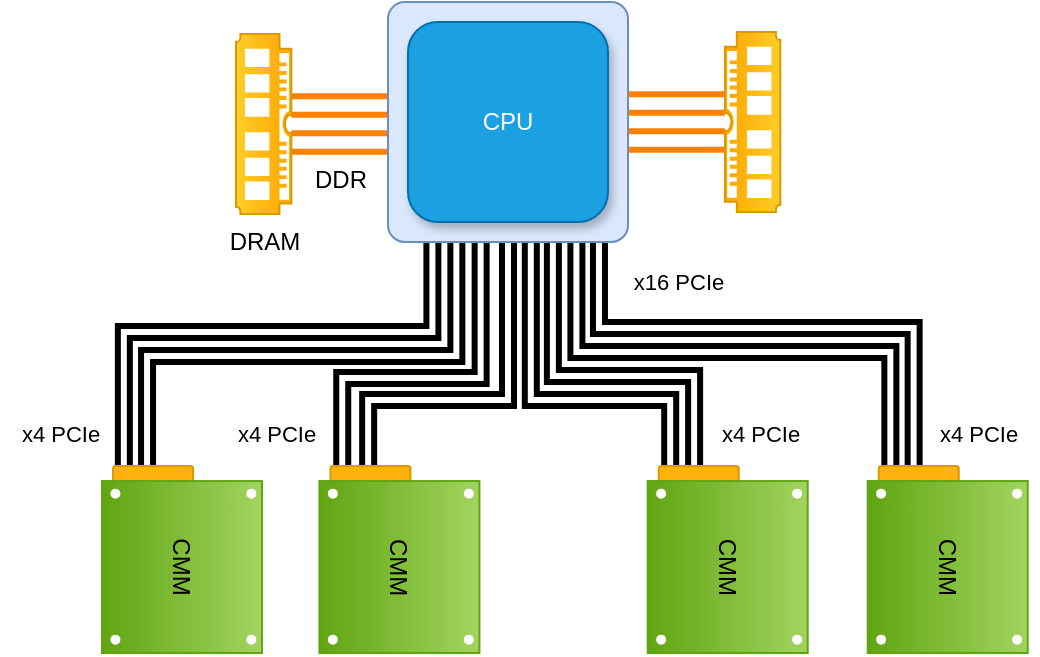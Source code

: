 <mxfile version="24.2.2" type="github">
  <diagram name="Page-1" id="vOVjw2sUqs3pXkwtSUeu">
    <mxGraphModel dx="1209" dy="807" grid="1" gridSize="10" guides="1" tooltips="1" connect="1" arrows="1" fold="1" page="1" pageScale="1" pageWidth="850" pageHeight="1100" math="0" shadow="0">
      <root>
        <mxCell id="0" />
        <mxCell id="1" parent="0" />
        <mxCell id="9PL6Qru1FU8mZOhrc3cB-1" value="" style="shape=link;html=1;rounded=0;entryX=0.283;entryY=1.004;entryDx=0;entryDy=0;entryPerimeter=0;exitX=0.575;exitY=0.98;exitDx=0;exitDy=0;exitPerimeter=0;strokeWidth=3;edgeStyle=elbowEdgeStyle;elbow=vertical;width=4;arcSize=20;" parent="1" source="9PL6Qru1FU8mZOhrc3cB-24" edge="1">
          <mxGeometry width="100" relative="1" as="geometry">
            <mxPoint x="237.001" y="400.415" as="sourcePoint" />
            <mxPoint x="394.18" y="290.48" as="targetPoint" />
            <Array as="points">
              <mxPoint x="316" y="347" />
            </Array>
          </mxGeometry>
        </mxCell>
        <mxCell id="9PL6Qru1FU8mZOhrc3cB-2" value="" style="shape=link;html=1;rounded=0;entryX=0.185;entryY=0.986;entryDx=0;entryDy=0;entryPerimeter=0;exitX=0.865;exitY=0.965;exitDx=0;exitDy=0;exitPerimeter=0;strokeWidth=3;edgeStyle=elbowEdgeStyle;elbow=vertical;width=4;arcSize=20;" parent="1" source="9PL6Qru1FU8mZOhrc3cB-24" target="9PL6Qru1FU8mZOhrc3cB-16" edge="1">
          <mxGeometry width="100" relative="1" as="geometry">
            <mxPoint x="350" y="355" as="sourcePoint" />
            <mxPoint x="450" y="355" as="targetPoint" />
            <Array as="points">
              <mxPoint x="300" y="335" />
            </Array>
          </mxGeometry>
        </mxCell>
        <mxCell id="9PL6Qru1FU8mZOhrc3cB-3" value="" style="shape=link;html=1;rounded=0;exitX=0.529;exitY=1.017;exitDx=0;exitDy=0;exitPerimeter=0;strokeWidth=3;edgeStyle=elbowEdgeStyle;elbow=vertical;width=4;arcSize=20;" parent="1" source="9PL6Qru1FU8mZOhrc3cB-31" edge="1">
          <mxGeometry width="100" relative="1" as="geometry">
            <mxPoint x="366.821" y="401.572" as="sourcePoint" />
            <mxPoint x="420" y="290" as="targetPoint" />
            <Array as="points">
              <mxPoint x="378" y="369" />
            </Array>
          </mxGeometry>
        </mxCell>
        <mxCell id="9PL6Qru1FU8mZOhrc3cB-4" value="" style="shape=link;html=1;rounded=0;entryX=0.386;entryY=1.003;entryDx=0;entryDy=0;entryPerimeter=0;exitX=0.853;exitY=1.024;exitDx=0;exitDy=0;exitPerimeter=0;strokeWidth=3;edgeStyle=elbowEdgeStyle;elbow=vertical;width=4;arcSize=20;" parent="1" source="9PL6Qru1FU8mZOhrc3cB-31" target="9PL6Qru1FU8mZOhrc3cB-16" edge="1">
          <mxGeometry width="100" relative="1" as="geometry">
            <mxPoint x="355.221" y="401.867" as="sourcePoint" />
            <mxPoint x="482" y="288" as="targetPoint" />
            <Array as="points">
              <mxPoint x="366" y="358" />
            </Array>
          </mxGeometry>
        </mxCell>
        <mxCell id="9PL6Qru1FU8mZOhrc3cB-5" value="" style="shape=link;html=1;rounded=0;strokeWidth=3;edgeStyle=elbowEdgeStyle;elbow=vertical;width=4;arcSize=20;entryX=0.687;entryY=1.002;entryDx=0;entryDy=0;entryPerimeter=0;exitX=0.558;exitY=1.022;exitDx=0;exitDy=0;exitPerimeter=0;" parent="1" source="9PL6Qru1FU8mZOhrc3cB-38" target="9PL6Qru1FU8mZOhrc3cB-16" edge="1">
          <mxGeometry width="100" relative="1" as="geometry">
            <mxPoint x="530" y="402" as="sourcePoint" />
            <mxPoint x="533" y="290" as="targetPoint" />
            <Array as="points">
              <mxPoint x="461" y="357" />
            </Array>
          </mxGeometry>
        </mxCell>
        <mxCell id="9PL6Qru1FU8mZOhrc3cB-6" value="" style="shape=link;html=1;rounded=0;entryX=0.595;entryY=1.001;entryDx=0;entryDy=0;entryPerimeter=0;exitX=0.857;exitY=1.002;exitDx=0;exitDy=0;strokeWidth=3;edgeStyle=elbowEdgeStyle;elbow=vertical;width=4;arcSize=20;exitPerimeter=0;" parent="1" source="9PL6Qru1FU8mZOhrc3cB-38" target="9PL6Qru1FU8mZOhrc3cB-16" edge="1">
          <mxGeometry width="100" relative="1" as="geometry">
            <mxPoint x="468" y="402" as="sourcePoint" />
            <mxPoint x="519" y="290" as="targetPoint" />
            <Array as="points">
              <mxPoint x="449" y="369" />
            </Array>
          </mxGeometry>
        </mxCell>
        <mxCell id="9PL6Qru1FU8mZOhrc3cB-7" value="" style="shape=link;html=1;rounded=0;entryX=0.785;entryY=0.999;entryDx=0;entryDy=0;entryPerimeter=0;exitX=0.855;exitY=1.002;exitDx=0;exitDy=0;exitPerimeter=0;strokeWidth=3;edgeStyle=elbowEdgeStyle;elbow=vertical;width=4;arcSize=20;" parent="1" source="9PL6Qru1FU8mZOhrc3cB-45" target="9PL6Qru1FU8mZOhrc3cB-16" edge="1">
          <mxGeometry width="100" relative="1" as="geometry">
            <mxPoint x="569.78" y="403.68" as="sourcePoint" />
            <mxPoint x="706.78" y="289.68" as="targetPoint" />
            <Array as="points">
              <mxPoint x="510" y="345" />
            </Array>
          </mxGeometry>
        </mxCell>
        <mxCell id="9PL6Qru1FU8mZOhrc3cB-8" value="" style="shape=link;html=1;rounded=0;entryX=0.879;entryY=0.996;entryDx=0;entryDy=0;entryPerimeter=0;exitX=0.564;exitY=1.028;exitDx=0;exitDy=0;exitPerimeter=0;strokeWidth=3;edgeStyle=elbowEdgeStyle;elbow=vertical;width=4;arcSize=20;" parent="1" source="9PL6Qru1FU8mZOhrc3cB-45" target="9PL6Qru1FU8mZOhrc3cB-16" edge="1">
          <mxGeometry width="100" relative="1" as="geometry">
            <mxPoint x="581.78" y="403.68" as="sourcePoint" />
            <mxPoint x="718.96" y="292.16" as="targetPoint" />
            <Array as="points">
              <mxPoint x="524" y="333" />
            </Array>
          </mxGeometry>
        </mxCell>
        <mxCell id="9PL6Qru1FU8mZOhrc3cB-9" value="" style="group" parent="1" vertex="1" connectable="0">
          <mxGeometry x="480" y="185" width="76.16" height="90" as="geometry" />
        </mxCell>
        <mxCell id="9PL6Qru1FU8mZOhrc3cB-10" value="" style="verticalLabelPosition=bottom;shadow=0;dashed=0;align=center;html=1;verticalAlign=top;shape=mxgraph.electrical.transmission.4_line_bus;strokeWidth=3;fillColor=#ffcc99;strokeColor=#FF8000;direction=west;flipV=1;" parent="9PL6Qru1FU8mZOhrc3cB-9" vertex="1">
          <mxGeometry y="31.154" width="48.465" height="27.692" as="geometry" />
        </mxCell>
        <mxCell id="9PL6Qru1FU8mZOhrc3cB-11" value="" style="pointerEvents=1;shadow=0;dashed=0;html=1;strokeColor=#d79b00;fillColor=#ffcd28;labelPosition=center;verticalLabelPosition=bottom;verticalAlign=top;align=center;outlineConnect=0;shape=mxgraph.veeam.ram;fillStyle=auto;direction=south;gradientColor=#ffa500;flipV=1;" parent="9PL6Qru1FU8mZOhrc3cB-9" vertex="1">
          <mxGeometry x="48.465" width="27.695" height="90" as="geometry" />
        </mxCell>
        <mxCell id="9PL6Qru1FU8mZOhrc3cB-12" value="" style="group;flipV=0;flipH=1;" parent="1" vertex="1" connectable="0">
          <mxGeometry x="284" y="186" width="76.16" height="90" as="geometry" />
        </mxCell>
        <mxCell id="9PL6Qru1FU8mZOhrc3cB-13" value="DDR" style="verticalLabelPosition=bottom;shadow=0;dashed=0;align=center;html=1;verticalAlign=top;shape=mxgraph.electrical.transmission.4_line_bus;strokeWidth=3;fillColor=#ffcc99;strokeColor=#FF8000;direction=west;flipV=1;" parent="9PL6Qru1FU8mZOhrc3cB-12" vertex="1">
          <mxGeometry x="27.695" y="31.154" width="48.465" height="27.692" as="geometry" />
        </mxCell>
        <mxCell id="9PL6Qru1FU8mZOhrc3cB-14" value="DRAM" style="pointerEvents=1;shadow=0;dashed=0;html=1;strokeColor=#d79b00;fillColor=#ffcd28;labelPosition=center;verticalLabelPosition=bottom;verticalAlign=top;align=center;outlineConnect=0;shape=mxgraph.veeam.ram;fillStyle=auto;direction=south;gradientColor=#ffa500;flipV=1;flipH=1;" parent="9PL6Qru1FU8mZOhrc3cB-12" vertex="1">
          <mxGeometry x="-2.842e-14" width="27.695" height="90" as="geometry" />
        </mxCell>
        <mxCell id="9PL6Qru1FU8mZOhrc3cB-15" value="" style="group;fillColor=default;gradientColor=none;strokeColor=none;" parent="1" vertex="1" connectable="0">
          <mxGeometry x="360" y="170" width="120" height="120" as="geometry" />
        </mxCell>
        <mxCell id="9PL6Qru1FU8mZOhrc3cB-16" value="" style="rounded=1;whiteSpace=wrap;html=1;arcSize=7;fillColor=#dae8fc;strokeColor=#6c8ebf;" parent="9PL6Qru1FU8mZOhrc3cB-15" vertex="1">
          <mxGeometry width="120" height="120" as="geometry" />
        </mxCell>
        <mxCell id="9PL6Qru1FU8mZOhrc3cB-17" value="CPU" style="rounded=1;whiteSpace=wrap;html=1;fillColor=#1ba1e2;strokeColor=#006EAF;shadow=1;fontColor=#ffffff;" parent="9PL6Qru1FU8mZOhrc3cB-15" vertex="1">
          <mxGeometry x="10" y="10" width="100" height="100" as="geometry" />
        </mxCell>
        <mxCell id="9PL6Qru1FU8mZOhrc3cB-18" value="x16 PCIe" style="text;html=1;align=center;verticalAlign=middle;resizable=0;points=[];autosize=1;strokeColor=none;fillColor=none;fontFamily=Helvetica;fontSize=11;fontColor=default;labelBackgroundColor=default;" parent="1" vertex="1">
          <mxGeometry x="470" y="295" width="70" height="30" as="geometry" />
        </mxCell>
        <mxCell id="9PL6Qru1FU8mZOhrc3cB-19" value="x4 PCIe" style="text;html=1;align=center;verticalAlign=middle;resizable=0;points=[];autosize=1;strokeColor=none;fillColor=none;fontFamily=Helvetica;fontSize=11;fontColor=default;labelBackgroundColor=default;" parent="1" vertex="1">
          <mxGeometry x="624.71" y="371" width="60" height="30" as="geometry" />
        </mxCell>
        <mxCell id="9PL6Qru1FU8mZOhrc3cB-20" value="x4 PCIe" style="text;html=1;align=center;verticalAlign=middle;resizable=0;points=[];autosize=1;strokeColor=none;fillColor=none;fontFamily=Helvetica;fontSize=11;fontColor=default;labelBackgroundColor=default;" parent="1" vertex="1">
          <mxGeometry x="516" y="371" width="60" height="30" as="geometry" />
        </mxCell>
        <mxCell id="9PL6Qru1FU8mZOhrc3cB-21" value="x4 PCIe" style="text;html=1;align=center;verticalAlign=middle;resizable=0;points=[];autosize=1;strokeColor=none;fillColor=none;fontFamily=Helvetica;fontSize=11;fontColor=default;labelBackgroundColor=default;" parent="1" vertex="1">
          <mxGeometry x="274.0" y="371" width="60" height="30" as="geometry" />
        </mxCell>
        <mxCell id="9PL6Qru1FU8mZOhrc3cB-22" value="x4 PCIe" style="text;html=1;align=center;verticalAlign=middle;resizable=0;points=[];autosize=1;strokeColor=none;fillColor=none;fontFamily=Helvetica;fontSize=11;fontColor=default;labelBackgroundColor=default;" parent="1" vertex="1">
          <mxGeometry x="166.0" y="371" width="60" height="30" as="geometry" />
        </mxCell>
        <mxCell id="9PL6Qru1FU8mZOhrc3cB-23" value="" style="group" parent="1" vertex="1" connectable="0">
          <mxGeometry x="217.0" y="401.999" width="80" height="93.531" as="geometry" />
        </mxCell>
        <mxCell id="9PL6Qru1FU8mZOhrc3cB-24" value="" style="rounded=1;whiteSpace=wrap;html=1;direction=south;fillColor=#ffb20d;arcSize=7;strokeColor=#d79b00;rotation=90;" parent="9PL6Qru1FU8mZOhrc3cB-23" vertex="1">
          <mxGeometry x="15.71" y="-10.179" width="19.641" height="40" as="geometry" />
        </mxCell>
        <mxCell id="9PL6Qru1FU8mZOhrc3cB-25" value="&lt;div&gt;&lt;font style=&quot;font-size: 12px;&quot;&gt;CMM&lt;/font&gt;&lt;/div&gt;" style="rounded=0;whiteSpace=wrap;html=1;strokeWidth=1;fillColor=#a2d460;strokeColor=#60a512;fontSize=10;gradientColor=#60a512;rotation=90;" parent="9PL6Qru1FU8mZOhrc3cB-23" vertex="1">
          <mxGeometry x="-3.0" y="10.531" width="86" height="80" as="geometry" />
        </mxCell>
        <mxCell id="9PL6Qru1FU8mZOhrc3cB-26" value="" style="ellipse;whiteSpace=wrap;html=1;aspect=fixed;strokeWidth=3;shadow=0;strokeColor=#ffffff;rotation=90;" parent="9PL6Qru1FU8mZOhrc3cB-23" vertex="1">
          <mxGeometry x="73.71" y="12.821" width="2" height="2" as="geometry" />
        </mxCell>
        <mxCell id="9PL6Qru1FU8mZOhrc3cB-27" value="" style="ellipse;whiteSpace=wrap;html=1;aspect=fixed;strokeWidth=3;shadow=0;strokeColor=#ffffff;rotation=90;" parent="9PL6Qru1FU8mZOhrc3cB-23" vertex="1">
          <mxGeometry x="73.71" y="85.821" width="2" height="2" as="geometry" />
        </mxCell>
        <mxCell id="9PL6Qru1FU8mZOhrc3cB-28" value="" style="ellipse;whiteSpace=wrap;html=1;aspect=fixed;strokeWidth=3;shadow=0;strokeColor=#ffffff;rotation=90;" parent="9PL6Qru1FU8mZOhrc3cB-23" vertex="1">
          <mxGeometry x="5.71" y="12.821" width="2" height="2" as="geometry" />
        </mxCell>
        <mxCell id="9PL6Qru1FU8mZOhrc3cB-29" value="" style="ellipse;whiteSpace=wrap;html=1;aspect=fixed;strokeWidth=3;shadow=0;strokeColor=#ffffff;rotation=90;" parent="9PL6Qru1FU8mZOhrc3cB-23" vertex="1">
          <mxGeometry x="5.71" y="85.821" width="2" height="2" as="geometry" />
        </mxCell>
        <mxCell id="9PL6Qru1FU8mZOhrc3cB-30" value="" style="group" parent="1" vertex="1" connectable="0">
          <mxGeometry x="325.71" y="401.999" width="80" height="93.531" as="geometry" />
        </mxCell>
        <mxCell id="9PL6Qru1FU8mZOhrc3cB-31" value="" style="rounded=1;whiteSpace=wrap;html=1;direction=south;fillColor=#ffb20d;arcSize=7;strokeColor=#d79b00;rotation=90;" parent="9PL6Qru1FU8mZOhrc3cB-30" vertex="1">
          <mxGeometry x="15.71" y="-10.179" width="19.641" height="40" as="geometry" />
        </mxCell>
        <mxCell id="9PL6Qru1FU8mZOhrc3cB-32" value="&lt;div&gt;&lt;font style=&quot;font-size: 12px;&quot;&gt;CMM&lt;/font&gt;&lt;/div&gt;" style="rounded=0;whiteSpace=wrap;html=1;strokeWidth=1;fillColor=#a2d460;strokeColor=#60a512;fontSize=10;gradientColor=#60a512;rotation=90;" parent="9PL6Qru1FU8mZOhrc3cB-30" vertex="1">
          <mxGeometry x="-3.0" y="10.531" width="86" height="80" as="geometry" />
        </mxCell>
        <mxCell id="9PL6Qru1FU8mZOhrc3cB-33" value="" style="ellipse;whiteSpace=wrap;html=1;aspect=fixed;strokeWidth=3;shadow=0;strokeColor=#ffffff;rotation=90;" parent="9PL6Qru1FU8mZOhrc3cB-30" vertex="1">
          <mxGeometry x="73.71" y="12.821" width="2" height="2" as="geometry" />
        </mxCell>
        <mxCell id="9PL6Qru1FU8mZOhrc3cB-34" value="" style="ellipse;whiteSpace=wrap;html=1;aspect=fixed;strokeWidth=3;shadow=0;strokeColor=#ffffff;rotation=90;" parent="9PL6Qru1FU8mZOhrc3cB-30" vertex="1">
          <mxGeometry x="73.71" y="85.821" width="2" height="2" as="geometry" />
        </mxCell>
        <mxCell id="9PL6Qru1FU8mZOhrc3cB-35" value="" style="ellipse;whiteSpace=wrap;html=1;aspect=fixed;strokeWidth=3;shadow=0;strokeColor=#ffffff;rotation=90;" parent="9PL6Qru1FU8mZOhrc3cB-30" vertex="1">
          <mxGeometry x="5.71" y="12.821" width="2" height="2" as="geometry" />
        </mxCell>
        <mxCell id="9PL6Qru1FU8mZOhrc3cB-36" value="" style="ellipse;whiteSpace=wrap;html=1;aspect=fixed;strokeWidth=3;shadow=0;strokeColor=#ffffff;rotation=90;" parent="9PL6Qru1FU8mZOhrc3cB-30" vertex="1">
          <mxGeometry x="5.71" y="85.821" width="2" height="2" as="geometry" />
        </mxCell>
        <mxCell id="9PL6Qru1FU8mZOhrc3cB-37" value="" style="group" parent="1" vertex="1" connectable="0">
          <mxGeometry x="489.85" y="401.999" width="80" height="93.531" as="geometry" />
        </mxCell>
        <mxCell id="9PL6Qru1FU8mZOhrc3cB-38" value="" style="rounded=1;whiteSpace=wrap;html=1;direction=south;fillColor=#ffb20d;arcSize=7;strokeColor=#d79b00;rotation=90;" parent="9PL6Qru1FU8mZOhrc3cB-37" vertex="1">
          <mxGeometry x="15.71" y="-10.179" width="19.641" height="40" as="geometry" />
        </mxCell>
        <mxCell id="9PL6Qru1FU8mZOhrc3cB-39" value="&lt;div&gt;&lt;font style=&quot;font-size: 12px;&quot;&gt;CMM&lt;/font&gt;&lt;/div&gt;" style="rounded=0;whiteSpace=wrap;html=1;strokeWidth=1;fillColor=#a2d460;strokeColor=#60a512;fontSize=10;gradientColor=#60a512;rotation=90;" parent="9PL6Qru1FU8mZOhrc3cB-37" vertex="1">
          <mxGeometry x="-3.0" y="10.531" width="86" height="80" as="geometry" />
        </mxCell>
        <mxCell id="9PL6Qru1FU8mZOhrc3cB-40" value="" style="ellipse;whiteSpace=wrap;html=1;aspect=fixed;strokeWidth=3;shadow=0;strokeColor=#ffffff;rotation=90;" parent="9PL6Qru1FU8mZOhrc3cB-37" vertex="1">
          <mxGeometry x="73.71" y="12.821" width="2" height="2" as="geometry" />
        </mxCell>
        <mxCell id="9PL6Qru1FU8mZOhrc3cB-41" value="" style="ellipse;whiteSpace=wrap;html=1;aspect=fixed;strokeWidth=3;shadow=0;strokeColor=#ffffff;rotation=90;" parent="9PL6Qru1FU8mZOhrc3cB-37" vertex="1">
          <mxGeometry x="73.71" y="85.821" width="2" height="2" as="geometry" />
        </mxCell>
        <mxCell id="9PL6Qru1FU8mZOhrc3cB-42" value="" style="ellipse;whiteSpace=wrap;html=1;aspect=fixed;strokeWidth=3;shadow=0;strokeColor=#ffffff;rotation=90;" parent="9PL6Qru1FU8mZOhrc3cB-37" vertex="1">
          <mxGeometry x="5.71" y="12.821" width="2" height="2" as="geometry" />
        </mxCell>
        <mxCell id="9PL6Qru1FU8mZOhrc3cB-43" value="" style="ellipse;whiteSpace=wrap;html=1;aspect=fixed;strokeWidth=3;shadow=0;strokeColor=#ffffff;rotation=90;" parent="9PL6Qru1FU8mZOhrc3cB-37" vertex="1">
          <mxGeometry x="5.71" y="85.821" width="2" height="2" as="geometry" />
        </mxCell>
        <mxCell id="9PL6Qru1FU8mZOhrc3cB-44" value="" style="group" parent="1" vertex="1" connectable="0">
          <mxGeometry x="599.85" y="401.999" width="80" height="93.531" as="geometry" />
        </mxCell>
        <mxCell id="9PL6Qru1FU8mZOhrc3cB-45" value="" style="rounded=1;whiteSpace=wrap;html=1;direction=south;fillColor=#ffb20d;arcSize=7;strokeColor=#d79b00;rotation=90;" parent="9PL6Qru1FU8mZOhrc3cB-44" vertex="1">
          <mxGeometry x="15.71" y="-10.179" width="19.641" height="40" as="geometry" />
        </mxCell>
        <mxCell id="9PL6Qru1FU8mZOhrc3cB-46" value="&lt;div&gt;&lt;font style=&quot;font-size: 12px;&quot;&gt;CMM&lt;/font&gt;&lt;/div&gt;" style="rounded=0;whiteSpace=wrap;html=1;strokeWidth=1;fillColor=#a2d460;strokeColor=#60a512;fontSize=10;gradientColor=#60a512;rotation=90;" parent="9PL6Qru1FU8mZOhrc3cB-44" vertex="1">
          <mxGeometry x="-3.0" y="10.531" width="86" height="80" as="geometry" />
        </mxCell>
        <mxCell id="9PL6Qru1FU8mZOhrc3cB-47" value="" style="ellipse;whiteSpace=wrap;html=1;aspect=fixed;strokeWidth=3;shadow=0;strokeColor=#ffffff;rotation=90;" parent="9PL6Qru1FU8mZOhrc3cB-44" vertex="1">
          <mxGeometry x="73.71" y="12.821" width="2" height="2" as="geometry" />
        </mxCell>
        <mxCell id="9PL6Qru1FU8mZOhrc3cB-48" value="" style="ellipse;whiteSpace=wrap;html=1;aspect=fixed;strokeWidth=3;shadow=0;strokeColor=#ffffff;rotation=90;" parent="9PL6Qru1FU8mZOhrc3cB-44" vertex="1">
          <mxGeometry x="73.71" y="85.821" width="2" height="2" as="geometry" />
        </mxCell>
        <mxCell id="9PL6Qru1FU8mZOhrc3cB-49" value="" style="ellipse;whiteSpace=wrap;html=1;aspect=fixed;strokeWidth=3;shadow=0;strokeColor=#ffffff;rotation=90;" parent="9PL6Qru1FU8mZOhrc3cB-44" vertex="1">
          <mxGeometry x="5.71" y="12.821" width="2" height="2" as="geometry" />
        </mxCell>
        <mxCell id="9PL6Qru1FU8mZOhrc3cB-50" value="" style="ellipse;whiteSpace=wrap;html=1;aspect=fixed;strokeWidth=3;shadow=0;strokeColor=#ffffff;rotation=90;" parent="9PL6Qru1FU8mZOhrc3cB-44" vertex="1">
          <mxGeometry x="5.71" y="85.821" width="2" height="2" as="geometry" />
        </mxCell>
      </root>
    </mxGraphModel>
  </diagram>
</mxfile>
